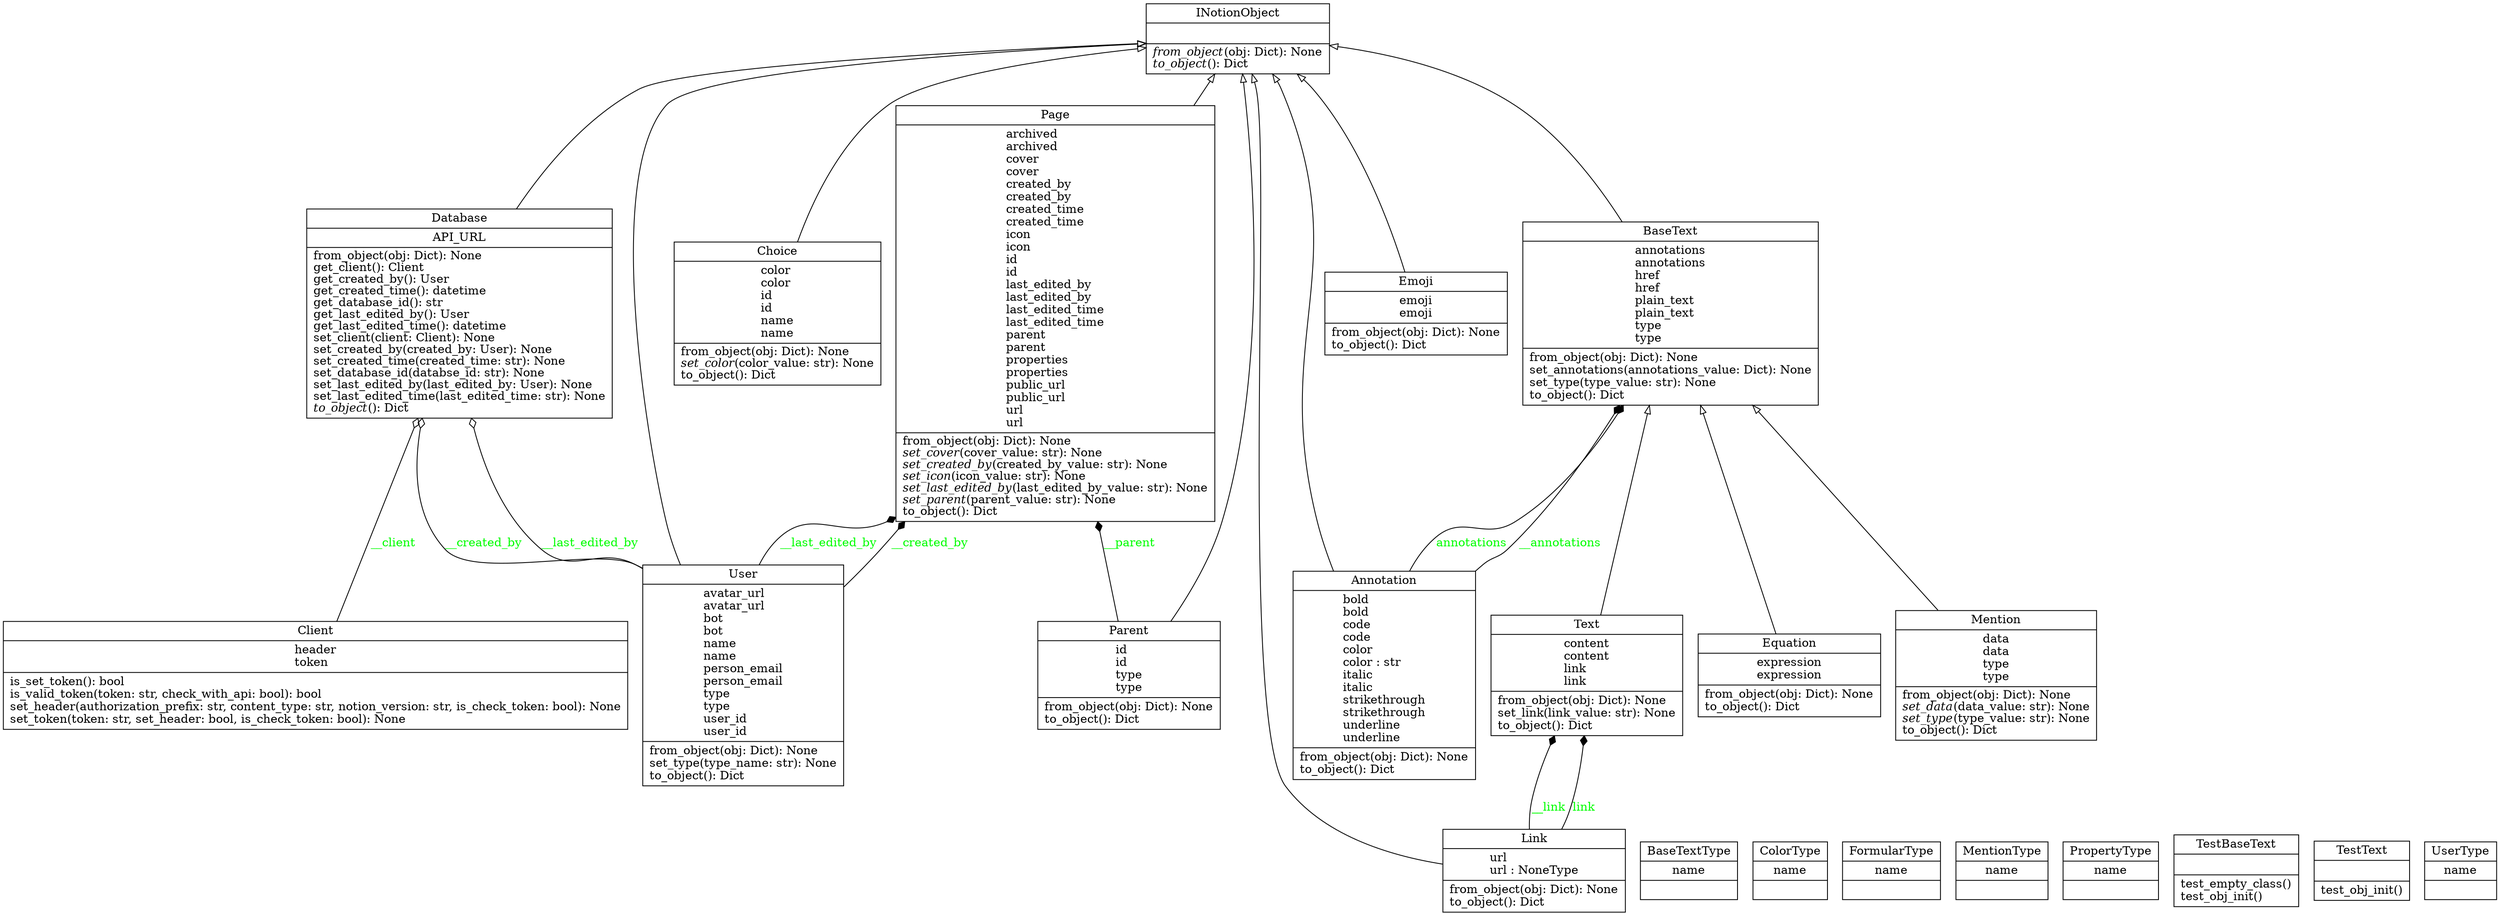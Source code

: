 digraph "classes" {
rankdir=BT
charset="utf-8"
"code.annotation.Annotation" [color="black", fontcolor="black", label=<{Annotation|bold<br ALIGN="LEFT"/>bold<br ALIGN="LEFT"/>code<br ALIGN="LEFT"/>code<br ALIGN="LEFT"/>color<br ALIGN="LEFT"/>color : str<br ALIGN="LEFT"/>italic<br ALIGN="LEFT"/>italic<br ALIGN="LEFT"/>strikethrough<br ALIGN="LEFT"/>strikethrough<br ALIGN="LEFT"/>underline<br ALIGN="LEFT"/>underline<br ALIGN="LEFT"/>|from_object(obj: Dict): None<br ALIGN="LEFT"/>to_object(): Dict<br ALIGN="LEFT"/>}>, shape="record", style="solid"];
"code.base_text.BaseText" [color="black", fontcolor="black", label=<{BaseText|annotations<br ALIGN="LEFT"/>annotations<br ALIGN="LEFT"/>href<br ALIGN="LEFT"/>href<br ALIGN="LEFT"/>plain_text<br ALIGN="LEFT"/>plain_text<br ALIGN="LEFT"/>type<br ALIGN="LEFT"/>type<br ALIGN="LEFT"/>|from_object(obj: Dict): None<br ALIGN="LEFT"/>set_annotations(annotations_value: Dict): None<br ALIGN="LEFT"/>set_type(type_value: str): None<br ALIGN="LEFT"/>to_object(): Dict<br ALIGN="LEFT"/>}>, shape="record", style="solid"];
"code.type.BaseTextType" [color="black", fontcolor="black", label=<{BaseTextType|name<br ALIGN="LEFT"/>|}>, shape="record", style="solid"];
"code.choice.Choice" [color="black", fontcolor="black", label=<{Choice|color<br ALIGN="LEFT"/>color<br ALIGN="LEFT"/>id<br ALIGN="LEFT"/>id<br ALIGN="LEFT"/>name<br ALIGN="LEFT"/>name<br ALIGN="LEFT"/>|from_object(obj: Dict): None<br ALIGN="LEFT"/><I>set_color</I>(color_value: str): None<br ALIGN="LEFT"/>to_object(): Dict<br ALIGN="LEFT"/>}>, shape="record", style="solid"];
"code.client.Client" [color="black", fontcolor="black", label=<{Client|header<br ALIGN="LEFT"/>token<br ALIGN="LEFT"/>|is_set_token(): bool<br ALIGN="LEFT"/>is_valid_token(token: str, check_with_api: bool): bool<br ALIGN="LEFT"/>set_header(authorization_prefix: str, content_type: str, notion_version: str, is_check_token: bool): None<br ALIGN="LEFT"/>set_token(token: str, set_header: bool, is_check_token: bool): None<br ALIGN="LEFT"/>}>, shape="record", style="solid"];
"code.type.ColorType" [color="black", fontcolor="black", label=<{ColorType|name<br ALIGN="LEFT"/>|}>, shape="record", style="solid"];
"code.database.Database" [color="black", fontcolor="black", label=<{Database|API_URL<br ALIGN="LEFT"/>|from_object(obj: Dict): None<br ALIGN="LEFT"/>get_client(): Client<br ALIGN="LEFT"/>get_created_by(): User<br ALIGN="LEFT"/>get_created_time(): datetime<br ALIGN="LEFT"/>get_database_id(): str<br ALIGN="LEFT"/>get_last_edited_by(): User<br ALIGN="LEFT"/>get_last_edited_time(): datetime<br ALIGN="LEFT"/>set_client(client: Client): None<br ALIGN="LEFT"/>set_created_by(created_by: User): None<br ALIGN="LEFT"/>set_created_time(created_time: str): None<br ALIGN="LEFT"/>set_database_id(databse_id: str): None<br ALIGN="LEFT"/>set_last_edited_by(last_edited_by: User): None<br ALIGN="LEFT"/>set_last_edited_time(last_edited_time: str): None<br ALIGN="LEFT"/><I>to_object</I>(): Dict<br ALIGN="LEFT"/>}>, shape="record", style="solid"];
"code.emoji.Emoji" [color="black", fontcolor="black", label=<{Emoji|emoji<br ALIGN="LEFT"/>emoji<br ALIGN="LEFT"/>|from_object(obj: Dict): None<br ALIGN="LEFT"/>to_object(): Dict<br ALIGN="LEFT"/>}>, shape="record", style="solid"];
"code.equation.Equation" [color="black", fontcolor="black", label=<{Equation|expression<br ALIGN="LEFT"/>expression<br ALIGN="LEFT"/>|from_object(obj: Dict): None<br ALIGN="LEFT"/>to_object(): Dict<br ALIGN="LEFT"/>}>, shape="record", style="solid"];
"code.type.FormularType" [color="black", fontcolor="black", label=<{FormularType|name<br ALIGN="LEFT"/>|}>, shape="record", style="solid"];
"code.interface.i_notion_object.INotionObject" [color="black", fontcolor="black", label=<{INotionObject|<br ALIGN="LEFT"/>|<I>from_object</I>(obj: Dict): None<br ALIGN="LEFT"/><I>to_object</I>(): Dict<br ALIGN="LEFT"/>}>, shape="record", style="solid"];
"code.link.Link" [color="black", fontcolor="black", label=<{Link|url<br ALIGN="LEFT"/>url : NoneType<br ALIGN="LEFT"/>|from_object(obj: Dict): None<br ALIGN="LEFT"/>to_object(): Dict<br ALIGN="LEFT"/>}>, shape="record", style="solid"];
"code.mention.Mention" [color="black", fontcolor="black", label=<{Mention|data<br ALIGN="LEFT"/>data<br ALIGN="LEFT"/>type<br ALIGN="LEFT"/>type<br ALIGN="LEFT"/>|from_object(obj: Dict): None<br ALIGN="LEFT"/><I>set_data</I>(data_value: str): None<br ALIGN="LEFT"/><I>set_type</I>(type_value: str): None<br ALIGN="LEFT"/>to_object(): Dict<br ALIGN="LEFT"/>}>, shape="record", style="solid"];
"code.type.MentionType" [color="black", fontcolor="black", label=<{MentionType|name<br ALIGN="LEFT"/>|}>, shape="record", style="solid"];
"code.page.Page" [color="black", fontcolor="black", label=<{Page|archived<br ALIGN="LEFT"/>archived<br ALIGN="LEFT"/>cover<br ALIGN="LEFT"/>cover<br ALIGN="LEFT"/>created_by<br ALIGN="LEFT"/>created_by<br ALIGN="LEFT"/>created_time<br ALIGN="LEFT"/>created_time<br ALIGN="LEFT"/>icon<br ALIGN="LEFT"/>icon<br ALIGN="LEFT"/>id<br ALIGN="LEFT"/>id<br ALIGN="LEFT"/>last_edited_by<br ALIGN="LEFT"/>last_edited_by<br ALIGN="LEFT"/>last_edited_time<br ALIGN="LEFT"/>last_edited_time<br ALIGN="LEFT"/>parent<br ALIGN="LEFT"/>parent<br ALIGN="LEFT"/>properties<br ALIGN="LEFT"/>properties<br ALIGN="LEFT"/>public_url<br ALIGN="LEFT"/>public_url<br ALIGN="LEFT"/>url<br ALIGN="LEFT"/>url<br ALIGN="LEFT"/>|from_object(obj: Dict): None<br ALIGN="LEFT"/><I>set_cover</I>(cover_value: str): None<br ALIGN="LEFT"/><I>set_created_by</I>(created_by_value: str): None<br ALIGN="LEFT"/><I>set_icon</I>(icon_value: str): None<br ALIGN="LEFT"/><I>set_last_edited_by</I>(last_edited_by_value: str): None<br ALIGN="LEFT"/><I>set_parent</I>(parent_value: str): None<br ALIGN="LEFT"/>to_object(): Dict<br ALIGN="LEFT"/>}>, shape="record", style="solid"];
"code.parent.Parent" [color="black", fontcolor="black", label=<{Parent|id<br ALIGN="LEFT"/>id<br ALIGN="LEFT"/>type<br ALIGN="LEFT"/>type<br ALIGN="LEFT"/>|from_object(obj: Dict): None<br ALIGN="LEFT"/>to_object(): Dict<br ALIGN="LEFT"/>}>, shape="record", style="solid"];
"code.type.PropertyType" [color="black", fontcolor="black", label=<{PropertyType|name<br ALIGN="LEFT"/>|}>, shape="record", style="solid"];
"code.base_text.TestBaseText" [color="black", fontcolor="black", label=<{TestBaseText|<br ALIGN="LEFT"/>|test_empty_class()<br ALIGN="LEFT"/>test_obj_init()<br ALIGN="LEFT"/>}>, shape="record", style="solid"];
"code.text.TestText" [color="black", fontcolor="black", label=<{TestText|<br ALIGN="LEFT"/>|test_obj_init()<br ALIGN="LEFT"/>}>, shape="record", style="solid"];
"code.text.Text" [color="black", fontcolor="black", label=<{Text|content<br ALIGN="LEFT"/>content<br ALIGN="LEFT"/>link<br ALIGN="LEFT"/>link<br ALIGN="LEFT"/>|from_object(obj: Dict): None<br ALIGN="LEFT"/>set_link(link_value: str): None<br ALIGN="LEFT"/>to_object(): Dict<br ALIGN="LEFT"/>}>, shape="record", style="solid"];
"code.user.User" [color="black", fontcolor="black", label=<{User|avatar_url<br ALIGN="LEFT"/>avatar_url<br ALIGN="LEFT"/>bot<br ALIGN="LEFT"/>bot<br ALIGN="LEFT"/>name<br ALIGN="LEFT"/>name<br ALIGN="LEFT"/>person_email<br ALIGN="LEFT"/>person_email<br ALIGN="LEFT"/>type<br ALIGN="LEFT"/>type<br ALIGN="LEFT"/>user_id<br ALIGN="LEFT"/>user_id<br ALIGN="LEFT"/>|from_object(obj: Dict): None<br ALIGN="LEFT"/>set_type(type_name: str): None<br ALIGN="LEFT"/>to_object(): Dict<br ALIGN="LEFT"/>}>, shape="record", style="solid"];
"code.type.UserType" [color="black", fontcolor="black", label=<{UserType|name<br ALIGN="LEFT"/>|}>, shape="record", style="solid"];
"code.annotation.Annotation" -> "code.interface.i_notion_object.INotionObject" [arrowhead="empty", arrowtail="none"];
"code.base_text.BaseText" -> "code.interface.i_notion_object.INotionObject" [arrowhead="empty", arrowtail="none"];
"code.choice.Choice" -> "code.interface.i_notion_object.INotionObject" [arrowhead="empty", arrowtail="none"];
"code.database.Database" -> "code.interface.i_notion_object.INotionObject" [arrowhead="empty", arrowtail="none"];
"code.emoji.Emoji" -> "code.interface.i_notion_object.INotionObject" [arrowhead="empty", arrowtail="none"];
"code.equation.Equation" -> "code.base_text.BaseText" [arrowhead="empty", arrowtail="none"];
"code.link.Link" -> "code.interface.i_notion_object.INotionObject" [arrowhead="empty", arrowtail="none"];
"code.mention.Mention" -> "code.base_text.BaseText" [arrowhead="empty", arrowtail="none"];
"code.page.Page" -> "code.interface.i_notion_object.INotionObject" [arrowhead="empty", arrowtail="none"];
"code.parent.Parent" -> "code.interface.i_notion_object.INotionObject" [arrowhead="empty", arrowtail="none"];
"code.text.Text" -> "code.base_text.BaseText" [arrowhead="empty", arrowtail="none"];
"code.user.User" -> "code.interface.i_notion_object.INotionObject" [arrowhead="empty", arrowtail="none"];
"code.annotation.Annotation" -> "code.base_text.BaseText" [arrowhead="diamond", arrowtail="none", fontcolor="green", label="annotations", style="solid"];
"code.annotation.Annotation" -> "code.base_text.BaseText" [arrowhead="diamond", arrowtail="none", fontcolor="green", label="__annotations", style="solid"];
"code.link.Link" -> "code.text.Text" [arrowhead="diamond", arrowtail="none", fontcolor="green", label="link", style="solid"];
"code.link.Link" -> "code.text.Text" [arrowhead="diamond", arrowtail="none", fontcolor="green", label="__link", style="solid"];
"code.parent.Parent" -> "code.page.Page" [arrowhead="diamond", arrowtail="none", fontcolor="green", label="__parent", style="solid"];
"code.user.User" -> "code.page.Page" [arrowhead="diamond", arrowtail="none", fontcolor="green", label="__created_by", style="solid"];
"code.user.User" -> "code.page.Page" [arrowhead="diamond", arrowtail="none", fontcolor="green", label="__last_edited_by", style="solid"];
"code.client.Client" -> "code.database.Database" [arrowhead="odiamond", arrowtail="none", fontcolor="green", label="__client", style="solid"];
"code.user.User" -> "code.database.Database" [arrowhead="odiamond", arrowtail="none", fontcolor="green", label="__created_by", style="solid"];
"code.user.User" -> "code.database.Database" [arrowhead="odiamond", arrowtail="none", fontcolor="green", label="__last_edited_by", style="solid"];
}
